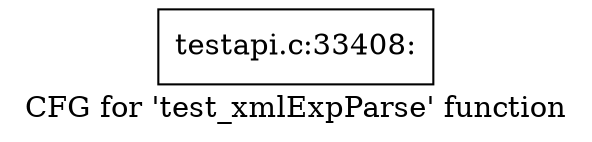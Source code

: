 digraph "CFG for 'test_xmlExpParse' function" {
	label="CFG for 'test_xmlExpParse' function";

	Node0x52c0e70 [shape=record,label="{testapi.c:33408:}"];
}
